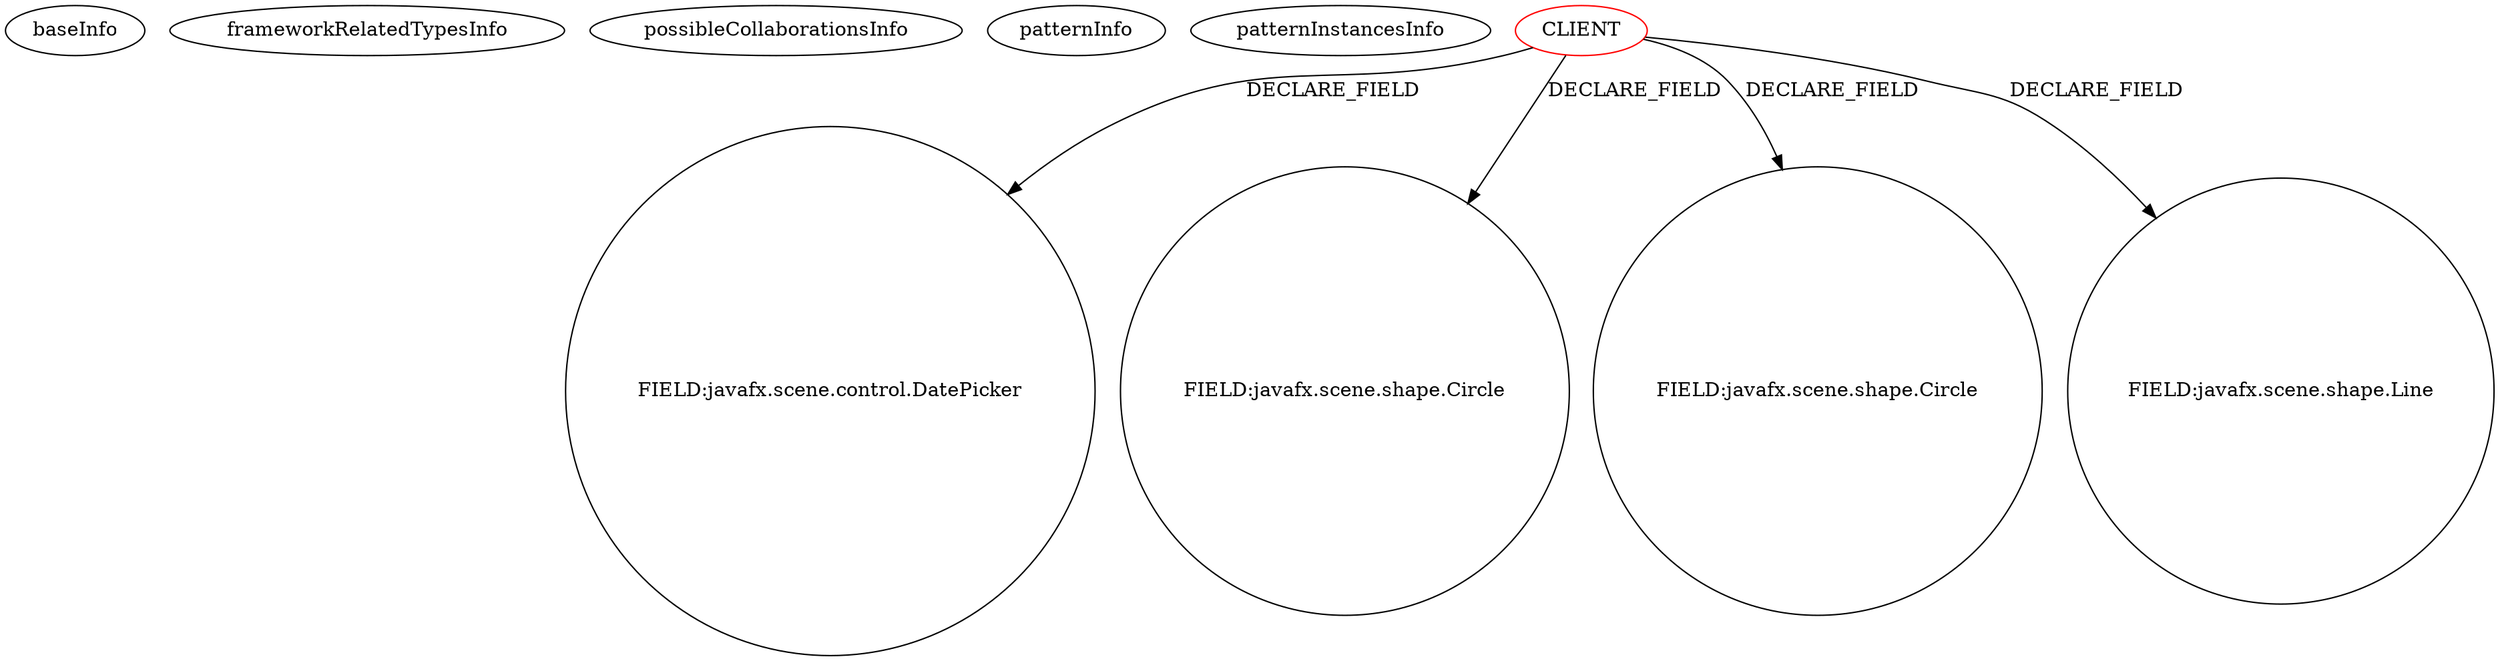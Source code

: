 digraph {
baseInfo[graphId=2434,category="pattern",isAnonymous=false,possibleRelation=false]
frameworkRelatedTypesInfo[]
possibleCollaborationsInfo[]
patternInfo[frequency=5.0,patternRootClient=0]
patternInstancesInfo[0="josesoler7-agendavital~/josesoler7-agendavital/agendavital-master/src/agendavital/vista/FXMLRegistroPreguntaUnoController.java~FXMLRegistroPreguntaUnoController~3390",1="josesoler7-agendavital~/josesoler7-agendavital/agendavital-master/src/agendavital/vista/FXMLRegistroPreguntaTresController.java~FXMLRegistroPreguntaTresController~3376",2="josesoler7-agendavital~/josesoler7-agendavital/agendavital-master/src/agendavital/vista/FXMLAnadirNoticiaController.java~FXMLAnadirNoticiaController~3367",3="josesoler7-agendavital~/josesoler7-agendavital/agendavital-master/src/agendavital/vista/FXMLRegistroPreguntaDosController.java~FXMLRegistroPreguntaDosController~3379",4="josesoler7-agendavital~/josesoler7-agendavital/agendavital-master/src/agendavital/vista/FXMLAnadirMomentoController.java~FXMLAnadirMomentoController~3384"]
6[label="FIELD:javafx.scene.control.DatePicker",vertexType="FIELD_DECLARATION",isFrameworkType=false,shape=circle]
0[label="CLIENT",vertexType="ROOT_CLIENT_CLASS_DECLARATION",isFrameworkType=false,color=red]
10[label="FIELD:javafx.scene.shape.Circle",vertexType="FIELD_DECLARATION",isFrameworkType=false,shape=circle]
12[label="FIELD:javafx.scene.shape.Circle",vertexType="FIELD_DECLARATION",isFrameworkType=false,shape=circle]
33[label="FIELD:javafx.scene.shape.Line",vertexType="FIELD_DECLARATION",isFrameworkType=false,shape=circle]
0->6[label="DECLARE_FIELD"]
0->10[label="DECLARE_FIELD"]
0->33[label="DECLARE_FIELD"]
0->12[label="DECLARE_FIELD"]
}
